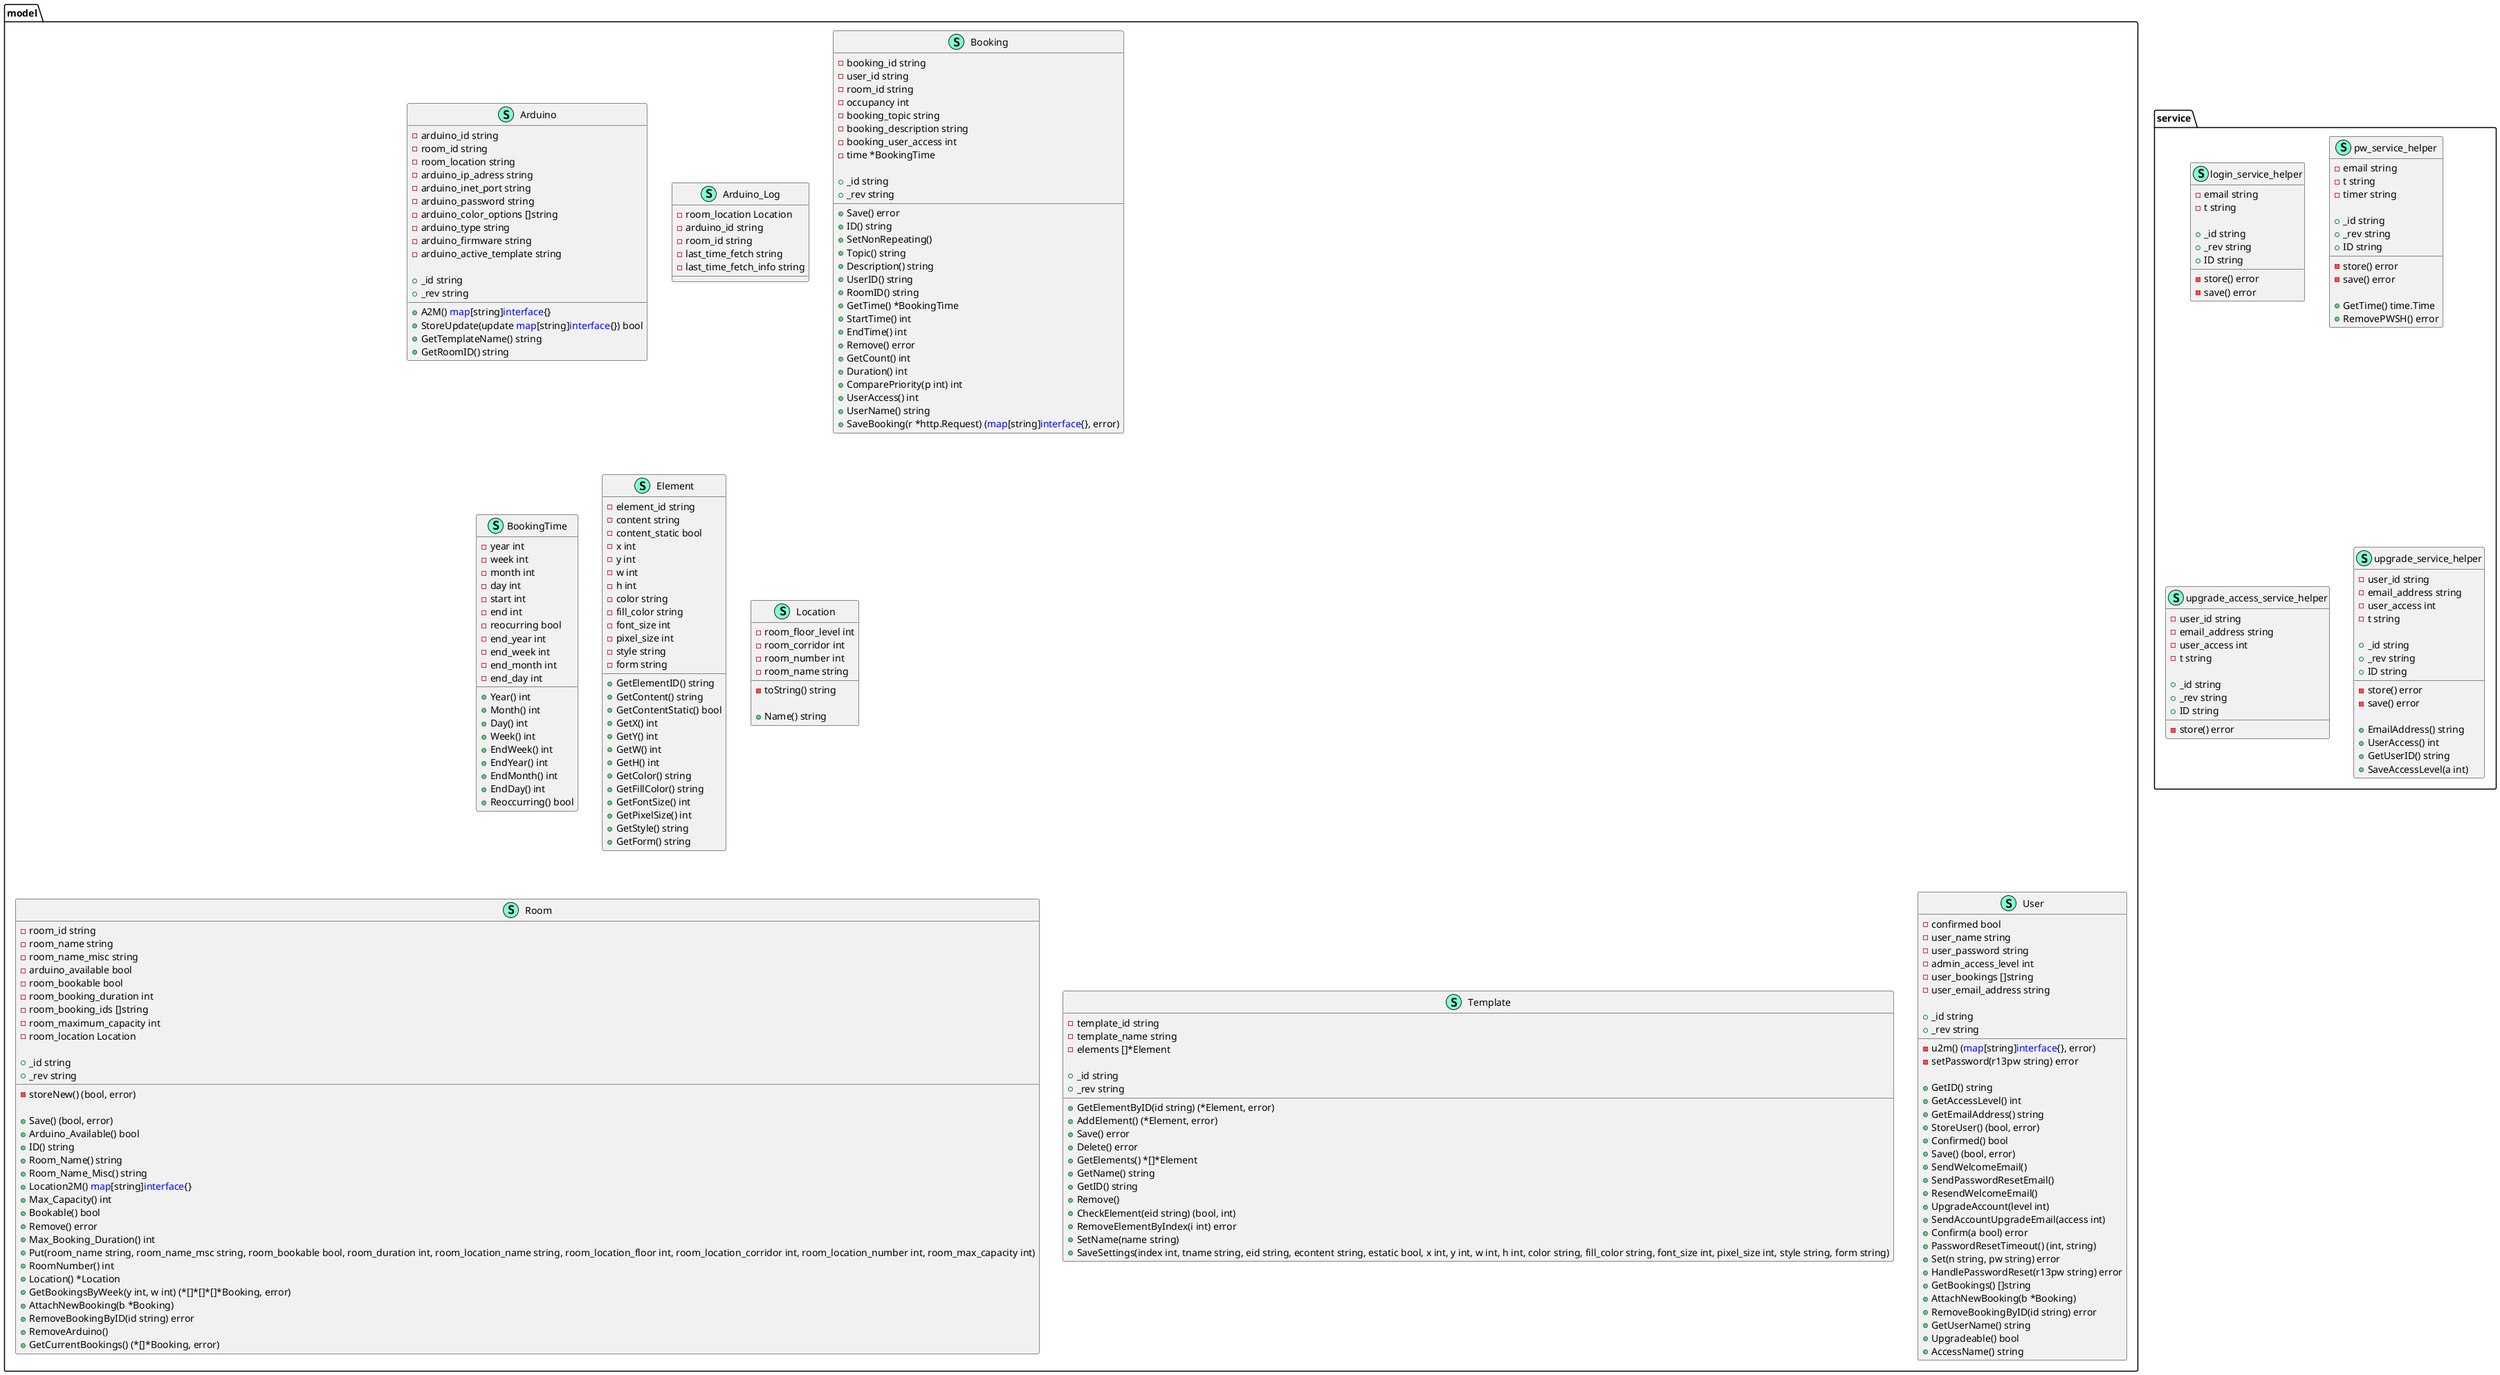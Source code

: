 @startuml
namespace model {
    class Arduino << (S,Aquamarine) >> {
        - arduino_id string
        - room_id string
        - room_location string
        - arduino_ip_adress string
        - arduino_inet_port string
        - arduino_password string
        - arduino_color_options []string
        - arduino_type string
        - arduino_firmware string
        - arduino_active_template string

        + _id string
        + _rev string

        + A2M() <font color=blue>map</font>[string]<font color=blue>interface</font>{}
        + StoreUpdate(update <font color=blue>map</font>[string]<font color=blue>interface</font>{}) bool
        + GetTemplateName() string
        + GetRoomID() string

    }
    class Arduino_Log << (S,Aquamarine) >> {
        - room_location Location
        - arduino_id string
        - room_id string
        - last_time_fetch string
        - last_time_fetch_info string

    }
    class Booking << (S,Aquamarine) >> {
        - booking_id string
        - user_id string
        - room_id string
        - occupancy int
        - booking_topic string
        - booking_description string
        - booking_user_access int
        - time *BookingTime

        + _id string
        + _rev string

        + Save() error
        + ID() string
        + SetNonRepeating()
        + Topic() string
        + Description() string
        + UserID() string
        + RoomID() string
        + GetTime() *BookingTime
        + StartTime() int
        + EndTime() int
        + Remove() error
        + GetCount() int
        + Duration() int
        + ComparePriority(p int) int
        + UserAccess() int
        + UserName() string
        + SaveBooking(r *http.Request) (<font color=blue>map</font>[string]<font color=blue>interface</font>{}, error)

    }
    class BookingTime << (S,Aquamarine) >> {
        - year int
        - week int
        - month int
        - day int
        - start int
        - end int
        - reocurring bool
        - end_year int
        - end_week int
        - end_month int
        - end_day int

        + Year() int
        + Month() int
        + Day() int
        + Week() int
        + EndWeek() int
        + EndYear() int
        + EndMonth() int
        + EndDay() int
        + Reoccurring() bool

    }
    class Element << (S,Aquamarine) >> {
        - element_id string
        - content string
        - content_static bool
        - x int
        - y int
        - w int
        - h int
        - color string
        - fill_color string
        - font_size int
        - pixel_size int
        - style string
        - form string

        + GetElementID() string
        + GetContent() string
        + GetContentStatic() bool
        + GetX() int
        + GetY() int
        + GetW() int
        + GetH() int
        + GetColor() string
        + GetFillColor() string
        + GetFontSize() int
        + GetPixelSize() int
        + GetStyle() string
        + GetForm() string

    }
    class Location << (S,Aquamarine) >> {
        - room_floor_level int
        - room_corridor int
        - room_number int
        - room_name string

        - toString() string

        + Name() string

    }
    class Room << (S,Aquamarine) >> {
        - room_id string
        - room_name string
        - room_name_misc string
        - arduino_available bool
        - room_bookable bool
        - room_booking_duration int
        - room_booking_ids []string
        - room_maximum_capacity int
        - room_location Location

        + _id string
        + _rev string

        - storeNew() (bool, error)

        + Save() (bool, error)
        + Arduino_Available() bool
        + ID() string
        + Room_Name() string
        + Room_Name_Misc() string
        + Location2M() <font color=blue>map</font>[string]<font color=blue>interface</font>{}
        + Max_Capacity() int
        + Bookable() bool
        + Remove() error
        + Max_Booking_Duration() int
        + Put(room_name string, room_name_msc string, room_bookable bool, room_duration int, room_location_name string, room_location_floor int, room_location_corridor int, room_location_number int, room_max_capacity int)
        + RoomNumber() int
        + Location() *Location
        + GetBookingsByWeek(y int, w int) (*[]*[]*[]*Booking, error)
        + AttachNewBooking(b *Booking)
        + RemoveBookingByID(id string) error
        + RemoveArduino()
        + GetCurrentBookings() (*[]*Booking, error)

    }
    class Template << (S,Aquamarine) >> {
        - template_id string
        - template_name string
        - elements []*Element

        + _id string
        + _rev string

        + GetElementByID(id string) (*Element, error)
        + AddElement() (*Element, error)
        + Save() error
        + Delete() error
        + GetElements() *[]*Element
        + GetName() string
        + GetID() string
        + Remove()
        + CheckElement(eid string) (bool, int)
        + RemoveElementByIndex(i int) error
        + SetName(name string)
        + SaveSettings(index int, tname string, eid string, econtent string, estatic bool, x int, y int, w int, h int, color string, fill_color string, font_size int, pixel_size int, style string, form string)

    }
    class User << (S,Aquamarine) >> {
        - confirmed bool
        - user_name string
        - user_password string
        - admin_access_level int
        - user_bookings []string
        - user_email_address string

        + _id string
        + _rev string

        - u2m() (<font color=blue>map</font>[string]<font color=blue>interface</font>{}, error)
        - setPassword(r13pw string) error

        + GetID() string
        + GetAccessLevel() int
        + GetEmailAddress() string
        + StoreUser() (bool, error)
        + Confirmed() bool
        + Save() (bool, error)
        + SendWelcomeEmail()
        + SendPasswordResetEmail()
        + ResendWelcomeEmail()
        + UpgradeAccount(level int)
        + SendAccountUpgradeEmail(access int)
        + Confirm(a bool) error
        + PasswordResetTimeout() (int, string)
        + Set(n string, pw string) error
        + HandlePasswordReset(r13pw string) error
        + GetBookings() []string
        + AttachNewBooking(b *Booking)
        + RemoveBookingByID(id string) error
        + GetUserName() string
        + Upgradeable() bool
        + AccessName() string

    }
}


namespace service {
    class login_service_helper << (S,Aquamarine) >> {
        - email string
        - t string

        + _id string
        + _rev string
        + ID string

        - store() error
        - save() error

    }
    class pw_service_helper << (S,Aquamarine) >> {
        - email string
        - t string
        - timer string

        + _id string
        + _rev string
        + ID string

        - store() error
        - save() error

        + GetTime() time.Time
        + RemovePWSH() error

    }
    class upgrade_access_service_helper << (S,Aquamarine) >> {
        - user_id string
        - email_address string
        - user_access int
        - t string

        + _id string
        + _rev string
        + ID string

        - store() error

    }
    class upgrade_service_helper << (S,Aquamarine) >> {
        - user_id string
        - email_address string
        - user_access int
        - t string

        + _id string
        + _rev string
        + ID string

        - store() error
        - save() error

        + EmailAddress() string
        + UserAccess() int
        + GetUserID() string
        + SaveAccessLevel(a int)

    }
}


@enduml


